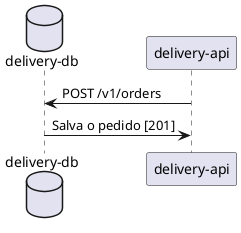 @startuml Fluxo de criação do pedido do usuário
database "delivery-db"
"delivery-api" -> "delivery-db" : POST /v1/orders
"delivery-db"  -> "delivery-api" : Salva o pedido [201]
@enduml